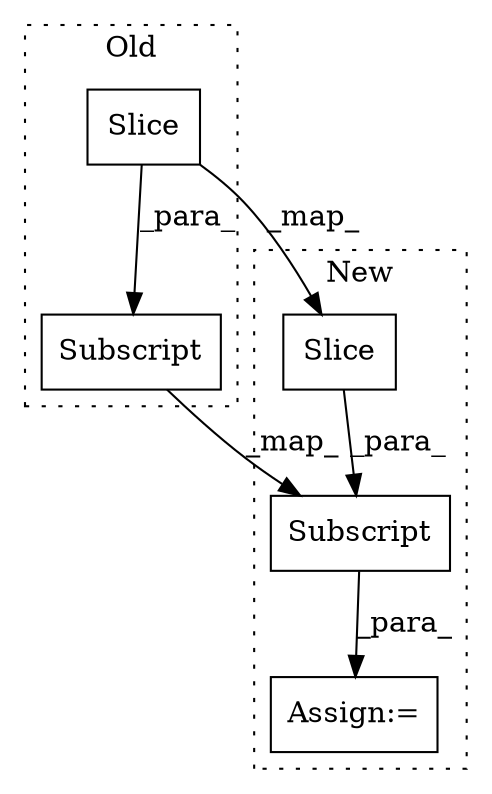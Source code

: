 digraph G {
subgraph cluster0 {
1 [label="Slice" a="80" s="7563" l="3" shape="box"];
4 [label="Subscript" a="63" s="7543,0" l="24,0" shape="box"];
label = "Old";
style="dotted";
}
subgraph cluster1 {
2 [label="Slice" a="80" s="7583" l="3" shape="box"];
3 [label="Subscript" a="63" s="7572,0" l="15,0" shape="box"];
5 [label="Assign:=" a="68" s="7569" l="3" shape="box"];
label = "New";
style="dotted";
}
1 -> 2 [label="_map_"];
1 -> 4 [label="_para_"];
2 -> 3 [label="_para_"];
3 -> 5 [label="_para_"];
4 -> 3 [label="_map_"];
}